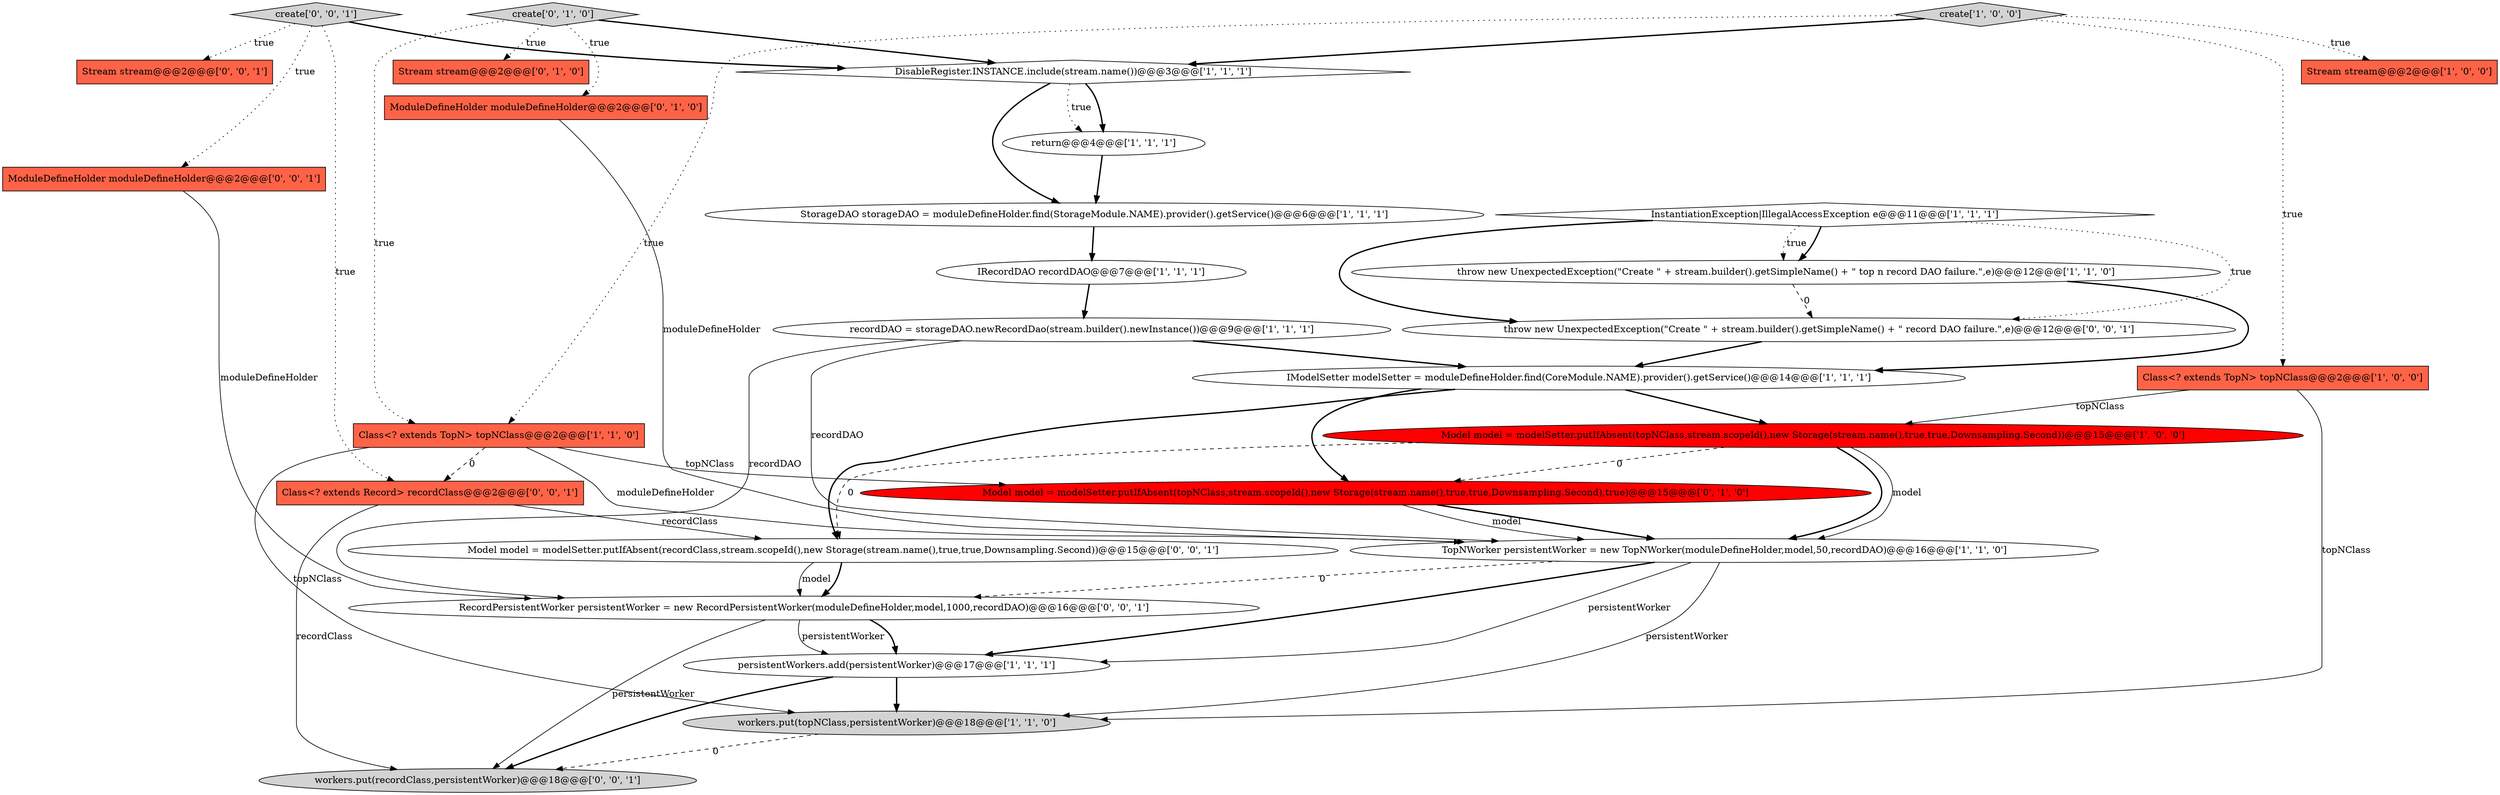 digraph {
12 [style = filled, label = "Class<? extends TopN> topNClass@@@2@@@['1', '1', '0']", fillcolor = tomato, shape = box image = "AAA0AAABBB1BBB"];
4 [style = filled, label = "workers.put(topNClass,persistentWorker)@@@18@@@['1', '1', '0']", fillcolor = lightgray, shape = ellipse image = "AAA0AAABBB1BBB"];
22 [style = filled, label = "RecordPersistentWorker persistentWorker = new RecordPersistentWorker(moduleDefineHolder,model,1000,recordDAO)@@@16@@@['0', '0', '1']", fillcolor = white, shape = ellipse image = "AAA0AAABBB3BBB"];
23 [style = filled, label = "Stream stream@@@2@@@['0', '0', '1']", fillcolor = tomato, shape = box image = "AAA0AAABBB3BBB"];
5 [style = filled, label = "recordDAO = storageDAO.newRecordDao(stream.builder().newInstance())@@@9@@@['1', '1', '1']", fillcolor = white, shape = ellipse image = "AAA0AAABBB1BBB"];
6 [style = filled, label = "StorageDAO storageDAO = moduleDefineHolder.find(StorageModule.NAME).provider().getService()@@@6@@@['1', '1', '1']", fillcolor = white, shape = ellipse image = "AAA0AAABBB1BBB"];
24 [style = filled, label = "create['0', '0', '1']", fillcolor = lightgray, shape = diamond image = "AAA0AAABBB3BBB"];
7 [style = filled, label = "DisableRegister.INSTANCE.include(stream.name())@@@3@@@['1', '1', '1']", fillcolor = white, shape = diamond image = "AAA0AAABBB1BBB"];
20 [style = filled, label = "throw new UnexpectedException(\"Create \" + stream.builder().getSimpleName() + \" record DAO failure.\",e)@@@12@@@['0', '0', '1']", fillcolor = white, shape = ellipse image = "AAA0AAABBB3BBB"];
19 [style = filled, label = "create['0', '1', '0']", fillcolor = lightgray, shape = diamond image = "AAA0AAABBB2BBB"];
2 [style = filled, label = "TopNWorker persistentWorker = new TopNWorker(moduleDefineHolder,model,50,recordDAO)@@@16@@@['1', '1', '0']", fillcolor = white, shape = ellipse image = "AAA0AAABBB1BBB"];
21 [style = filled, label = "Model model = modelSetter.putIfAbsent(recordClass,stream.scopeId(),new Storage(stream.name(),true,true,Downsampling.Second))@@@15@@@['0', '0', '1']", fillcolor = white, shape = ellipse image = "AAA0AAABBB3BBB"];
13 [style = filled, label = "return@@@4@@@['1', '1', '1']", fillcolor = white, shape = ellipse image = "AAA0AAABBB1BBB"];
16 [style = filled, label = "Stream stream@@@2@@@['0', '1', '0']", fillcolor = tomato, shape = box image = "AAA0AAABBB2BBB"];
26 [style = filled, label = "Class<? extends Record> recordClass@@@2@@@['0', '0', '1']", fillcolor = tomato, shape = box image = "AAA0AAABBB3BBB"];
9 [style = filled, label = "Model model = modelSetter.putIfAbsent(topNClass,stream.scopeId(),new Storage(stream.name(),true,true,Downsampling.Second))@@@15@@@['1', '0', '0']", fillcolor = red, shape = ellipse image = "AAA1AAABBB1BBB"];
10 [style = filled, label = "Class<? extends TopN> topNClass@@@2@@@['1', '0', '0']", fillcolor = tomato, shape = box image = "AAA0AAABBB1BBB"];
11 [style = filled, label = "InstantiationException|IllegalAccessException e@@@11@@@['1', '1', '1']", fillcolor = white, shape = diamond image = "AAA0AAABBB1BBB"];
17 [style = filled, label = "ModuleDefineHolder moduleDefineHolder@@@2@@@['0', '1', '0']", fillcolor = tomato, shape = box image = "AAA0AAABBB2BBB"];
1 [style = filled, label = "Stream stream@@@2@@@['1', '0', '0']", fillcolor = tomato, shape = box image = "AAA0AAABBB1BBB"];
14 [style = filled, label = "throw new UnexpectedException(\"Create \" + stream.builder().getSimpleName() + \" top n record DAO failure.\",e)@@@12@@@['1', '1', '0']", fillcolor = white, shape = ellipse image = "AAA0AAABBB1BBB"];
8 [style = filled, label = "IRecordDAO recordDAO@@@7@@@['1', '1', '1']", fillcolor = white, shape = ellipse image = "AAA0AAABBB1BBB"];
15 [style = filled, label = "persistentWorkers.add(persistentWorker)@@@17@@@['1', '1', '1']", fillcolor = white, shape = ellipse image = "AAA0AAABBB1BBB"];
3 [style = filled, label = "create['1', '0', '0']", fillcolor = lightgray, shape = diamond image = "AAA0AAABBB1BBB"];
18 [style = filled, label = "Model model = modelSetter.putIfAbsent(topNClass,stream.scopeId(),new Storage(stream.name(),true,true,Downsampling.Second),true)@@@15@@@['0', '1', '0']", fillcolor = red, shape = ellipse image = "AAA1AAABBB2BBB"];
0 [style = filled, label = "IModelSetter modelSetter = moduleDefineHolder.find(CoreModule.NAME).provider().getService()@@@14@@@['1', '1', '1']", fillcolor = white, shape = ellipse image = "AAA0AAABBB1BBB"];
27 [style = filled, label = "workers.put(recordClass,persistentWorker)@@@18@@@['0', '0', '1']", fillcolor = lightgray, shape = ellipse image = "AAA0AAABBB3BBB"];
25 [style = filled, label = "ModuleDefineHolder moduleDefineHolder@@@2@@@['0', '0', '1']", fillcolor = tomato, shape = box image = "AAA0AAABBB3BBB"];
7->13 [style = bold, label=""];
12->2 [style = solid, label="moduleDefineHolder"];
2->15 [style = solid, label="persistentWorker"];
11->20 [style = bold, label=""];
0->9 [style = bold, label=""];
22->15 [style = bold, label=""];
17->2 [style = solid, label="moduleDefineHolder"];
24->25 [style = dotted, label="true"];
11->14 [style = bold, label=""];
19->17 [style = dotted, label="true"];
9->2 [style = bold, label=""];
9->18 [style = dashed, label="0"];
7->13 [style = dotted, label="true"];
3->10 [style = dotted, label="true"];
20->0 [style = bold, label=""];
11->14 [style = dotted, label="true"];
10->4 [style = solid, label="topNClass"];
19->12 [style = dotted, label="true"];
14->20 [style = dashed, label="0"];
4->27 [style = dashed, label="0"];
0->21 [style = bold, label=""];
2->4 [style = solid, label="persistentWorker"];
22->27 [style = solid, label="persistentWorker"];
18->2 [style = bold, label=""];
25->22 [style = solid, label="moduleDefineHolder"];
12->26 [style = dashed, label="0"];
12->4 [style = solid, label="topNClass"];
5->2 [style = solid, label="recordDAO"];
11->20 [style = dotted, label="true"];
22->15 [style = solid, label="persistentWorker"];
24->23 [style = dotted, label="true"];
8->5 [style = bold, label=""];
5->0 [style = bold, label=""];
14->0 [style = bold, label=""];
24->26 [style = dotted, label="true"];
26->21 [style = solid, label="recordClass"];
3->7 [style = bold, label=""];
21->22 [style = bold, label=""];
3->12 [style = dotted, label="true"];
9->21 [style = dashed, label="0"];
7->6 [style = bold, label=""];
6->8 [style = bold, label=""];
2->15 [style = bold, label=""];
19->16 [style = dotted, label="true"];
15->4 [style = bold, label=""];
12->18 [style = solid, label="topNClass"];
0->18 [style = bold, label=""];
26->27 [style = solid, label="recordClass"];
18->2 [style = solid, label="model"];
13->6 [style = bold, label=""];
9->2 [style = solid, label="model"];
10->9 [style = solid, label="topNClass"];
24->7 [style = bold, label=""];
15->27 [style = bold, label=""];
2->22 [style = dashed, label="0"];
21->22 [style = solid, label="model"];
3->1 [style = dotted, label="true"];
19->7 [style = bold, label=""];
5->22 [style = solid, label="recordDAO"];
}
